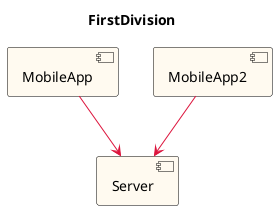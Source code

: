 ''''''''''''''''''''''''''''''''''''''''''
''                                      ''
''  AUTOGENERATED CODE -- DO NOT EDIT!  ''
''                                      ''
''''''''''''''''''''''''''''''''''''''''''

@startuml
title FirstDivision
hide stereotype
scale max 16384 height
skinparam component {
  BackgroundColor FloralWhite
  BorderColor Black
  ArrowColor Crimson
}
[MobileApp] as _0 <<highlight>>
[Server] as _1
_0 --> _1
[MobileApp2] as _2 <<highlight>>
_2 --> _1
@enduml